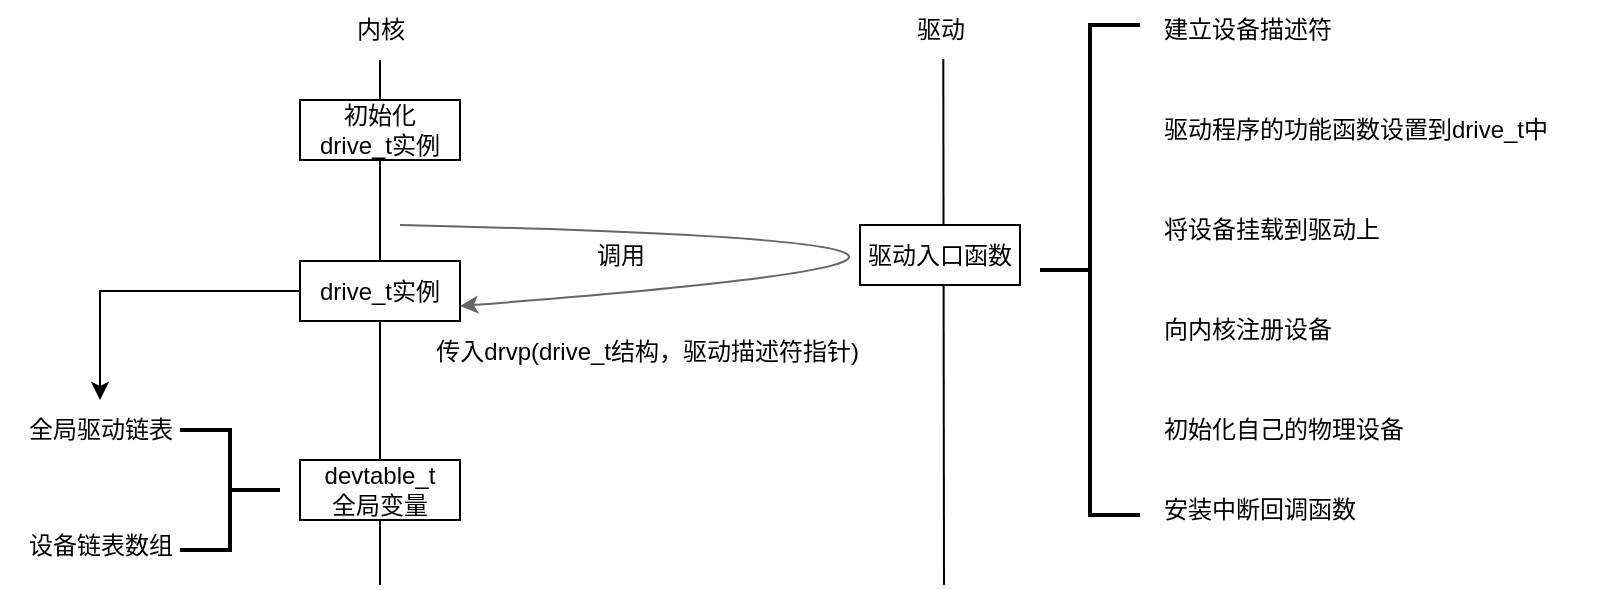 <mxfile version="23.0.2" type="device">
  <diagram name="Page-1" id="6r_6_lPT7gM8kRA7tr9T">
    <mxGraphModel dx="1221" dy="823" grid="1" gridSize="10" guides="0" tooltips="0" connect="1" arrows="1" fold="1" page="1" pageScale="1" pageWidth="850" pageHeight="1100" math="0" shadow="0">
      <root>
        <mxCell id="0" />
        <mxCell id="1" parent="0" />
        <mxCell id="lEsOuikC9PE6uVHI95zl-1" value="" style="endArrow=none;html=1;rounded=0;" parent="1" target="lEsOuikC9PE6uVHI95zl-5" edge="1">
          <mxGeometry width="50" height="50" relative="1" as="geometry">
            <mxPoint x="210" y="402.5" as="sourcePoint" />
            <mxPoint x="210" y="142.5" as="targetPoint" />
          </mxGeometry>
        </mxCell>
        <mxCell id="lEsOuikC9PE6uVHI95zl-2" value="" style="endArrow=none;html=1;rounded=0;entryX=0.533;entryY=0.983;entryDx=0;entryDy=0;entryPerimeter=0;" parent="1" target="lEsOuikC9PE6uVHI95zl-6" edge="1">
          <mxGeometry width="50" height="50" relative="1" as="geometry">
            <mxPoint x="492" y="402.5" as="sourcePoint" />
            <mxPoint x="490" y="152.5" as="targetPoint" />
          </mxGeometry>
        </mxCell>
        <mxCell id="lEsOuikC9PE6uVHI95zl-4" value="驱动入口函数" style="rounded=0;whiteSpace=wrap;html=1;" parent="1" vertex="1">
          <mxGeometry x="450" y="222.5" width="80" height="30" as="geometry" />
        </mxCell>
        <mxCell id="lEsOuikC9PE6uVHI95zl-5" value="内核" style="text;html=1;align=center;verticalAlign=middle;resizable=0;points=[];autosize=1;strokeColor=none;fillColor=none;" parent="1" vertex="1">
          <mxGeometry x="185" y="110" width="50" height="30" as="geometry" />
        </mxCell>
        <mxCell id="lEsOuikC9PE6uVHI95zl-6" value="驱动" style="text;html=1;align=center;verticalAlign=middle;resizable=0;points=[];autosize=1;strokeColor=none;fillColor=none;" parent="1" vertex="1">
          <mxGeometry x="465" y="110" width="50" height="30" as="geometry" />
        </mxCell>
        <mxCell id="lEsOuikC9PE6uVHI95zl-8" value="" style="endArrow=classic;html=1;rounded=0;curved=1;fillColor=#f5f5f5;strokeColor=#666666;entryX=1;entryY=0.75;entryDx=0;entryDy=0;" parent="1" target="lEsOuikC9PE6uVHI95zl-30" edge="1">
          <mxGeometry width="50" height="50" relative="1" as="geometry">
            <mxPoint x="220" y="222.5" as="sourcePoint" />
            <mxPoint x="220" y="262.5" as="targetPoint" />
            <Array as="points">
              <mxPoint x="650" y="232.5" />
            </Array>
          </mxGeometry>
        </mxCell>
        <mxCell id="lEsOuikC9PE6uVHI95zl-9" value="调用" style="text;html=1;align=center;verticalAlign=middle;resizable=0;points=[];autosize=1;strokeColor=none;fillColor=none;" parent="1" vertex="1">
          <mxGeometry x="305" y="222.5" width="50" height="30" as="geometry" />
        </mxCell>
        <mxCell id="lEsOuikC9PE6uVHI95zl-10" value="" style="strokeWidth=2;html=1;shape=mxgraph.flowchart.annotation_2;align=left;labelPosition=right;pointerEvents=1;" parent="1" vertex="1">
          <mxGeometry x="540" y="122.5" width="50" height="245" as="geometry" />
        </mxCell>
        <mxCell id="lEsOuikC9PE6uVHI95zl-12" value="建立设备描述符" style="text;html=1;align=left;verticalAlign=middle;resizable=0;points=[];autosize=1;strokeColor=none;fillColor=none;" parent="1" vertex="1">
          <mxGeometry x="600" y="110" width="110" height="30" as="geometry" />
        </mxCell>
        <mxCell id="lEsOuikC9PE6uVHI95zl-13" value="传入drvp(drive_t结构，驱动描述符指针)&amp;nbsp;" style="text;html=1;align=center;verticalAlign=middle;resizable=0;points=[];autosize=1;strokeColor=none;fillColor=none;" parent="1" vertex="1">
          <mxGeometry x="225" y="270.5" width="240" height="30" as="geometry" />
        </mxCell>
        <mxCell id="lEsOuikC9PE6uVHI95zl-14" value="驱动程序的功能函数设置到drive_t中" style="text;html=1;align=left;verticalAlign=middle;resizable=0;points=[];autosize=1;strokeColor=none;fillColor=none;" parent="1" vertex="1">
          <mxGeometry x="600" y="160" width="220" height="30" as="geometry" />
        </mxCell>
        <mxCell id="lEsOuikC9PE6uVHI95zl-15" value="将设备挂载到驱动上" style="text;html=1;align=left;verticalAlign=middle;resizable=0;points=[];autosize=1;strokeColor=none;fillColor=none;" parent="1" vertex="1">
          <mxGeometry x="600" y="210" width="130" height="30" as="geometry" />
        </mxCell>
        <mxCell id="lEsOuikC9PE6uVHI95zl-16" value="向内核注册设备" style="text;html=1;align=left;verticalAlign=middle;resizable=0;points=[];autosize=1;strokeColor=none;fillColor=none;" parent="1" vertex="1">
          <mxGeometry x="600" y="260" width="110" height="30" as="geometry" />
        </mxCell>
        <mxCell id="lEsOuikC9PE6uVHI95zl-17" value="初始化自己的物理设备" style="text;html=1;align=left;verticalAlign=middle;resizable=0;points=[];autosize=1;strokeColor=none;fillColor=none;" parent="1" vertex="1">
          <mxGeometry x="600" y="310" width="140" height="30" as="geometry" />
        </mxCell>
        <mxCell id="lEsOuikC9PE6uVHI95zl-18" value="安装中断回调函数" style="text;html=1;align=left;verticalAlign=middle;resizable=0;points=[];autosize=1;strokeColor=none;fillColor=none;" parent="1" vertex="1">
          <mxGeometry x="600" y="350" width="120" height="30" as="geometry" />
        </mxCell>
        <mxCell id="lEsOuikC9PE6uVHI95zl-20" value="devtable_t&lt;br&gt;全局变量" style="rounded=0;whiteSpace=wrap;html=1;" parent="1" vertex="1">
          <mxGeometry x="170" y="340" width="80" height="30" as="geometry" />
        </mxCell>
        <mxCell id="lEsOuikC9PE6uVHI95zl-21" value="初始化&lt;br&gt;drive_t实例" style="rounded=0;whiteSpace=wrap;html=1;" parent="1" vertex="1">
          <mxGeometry x="170" y="160" width="80" height="30" as="geometry" />
        </mxCell>
        <mxCell id="lEsOuikC9PE6uVHI95zl-23" value="" style="strokeWidth=2;html=1;shape=mxgraph.flowchart.annotation_2;align=left;labelPosition=right;pointerEvents=1;rotation=-180;" parent="1" vertex="1">
          <mxGeometry x="110" y="325" width="50" height="60" as="geometry" />
        </mxCell>
        <mxCell id="lEsOuikC9PE6uVHI95zl-24" value="全局驱动链表" style="text;html=1;align=center;verticalAlign=middle;resizable=0;points=[];autosize=1;strokeColor=none;fillColor=none;" parent="1" vertex="1">
          <mxGeometry x="20" y="310" width="100" height="30" as="geometry" />
        </mxCell>
        <mxCell id="lEsOuikC9PE6uVHI95zl-25" value="设备链表数组" style="text;html=1;align=center;verticalAlign=middle;resizable=0;points=[];autosize=1;strokeColor=none;fillColor=none;" parent="1" vertex="1">
          <mxGeometry x="20" y="367.5" width="100" height="30" as="geometry" />
        </mxCell>
        <mxCell id="lEsOuikC9PE6uVHI95zl-31" style="edgeStyle=orthogonalEdgeStyle;rounded=0;orthogonalLoop=1;jettySize=auto;html=1;" parent="1" source="lEsOuikC9PE6uVHI95zl-30" target="lEsOuikC9PE6uVHI95zl-24" edge="1">
          <mxGeometry relative="1" as="geometry" />
        </mxCell>
        <mxCell id="lEsOuikC9PE6uVHI95zl-30" value="drive_t实例" style="rounded=0;whiteSpace=wrap;html=1;" parent="1" vertex="1">
          <mxGeometry x="170" y="240.5" width="80" height="30" as="geometry" />
        </mxCell>
      </root>
    </mxGraphModel>
  </diagram>
</mxfile>
